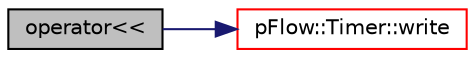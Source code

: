 digraph "operator&lt;&lt;"
{
 // LATEX_PDF_SIZE
  edge [fontname="Helvetica",fontsize="10",labelfontname="Helvetica",labelfontsize="10"];
  node [fontname="Helvetica",fontsize="10",shape=record];
  rankdir="LR";
  Node1 [label="operator\<\<",height=0.2,width=0.4,color="black", fillcolor="grey75", style="filled", fontcolor="black",tooltip=" "];
  Node1 -> Node2 [color="midnightblue",fontsize="10",style="solid",fontname="Helvetica"];
  Node2 [label="pFlow::Timer::write",height=0.2,width=0.4,color="red", fillcolor="white", style="filled",URL="$classpFlow_1_1Timer.html#a878f1a2a8b65bc9bdf57f7c1a3f90a09",tooltip=" "];
}
